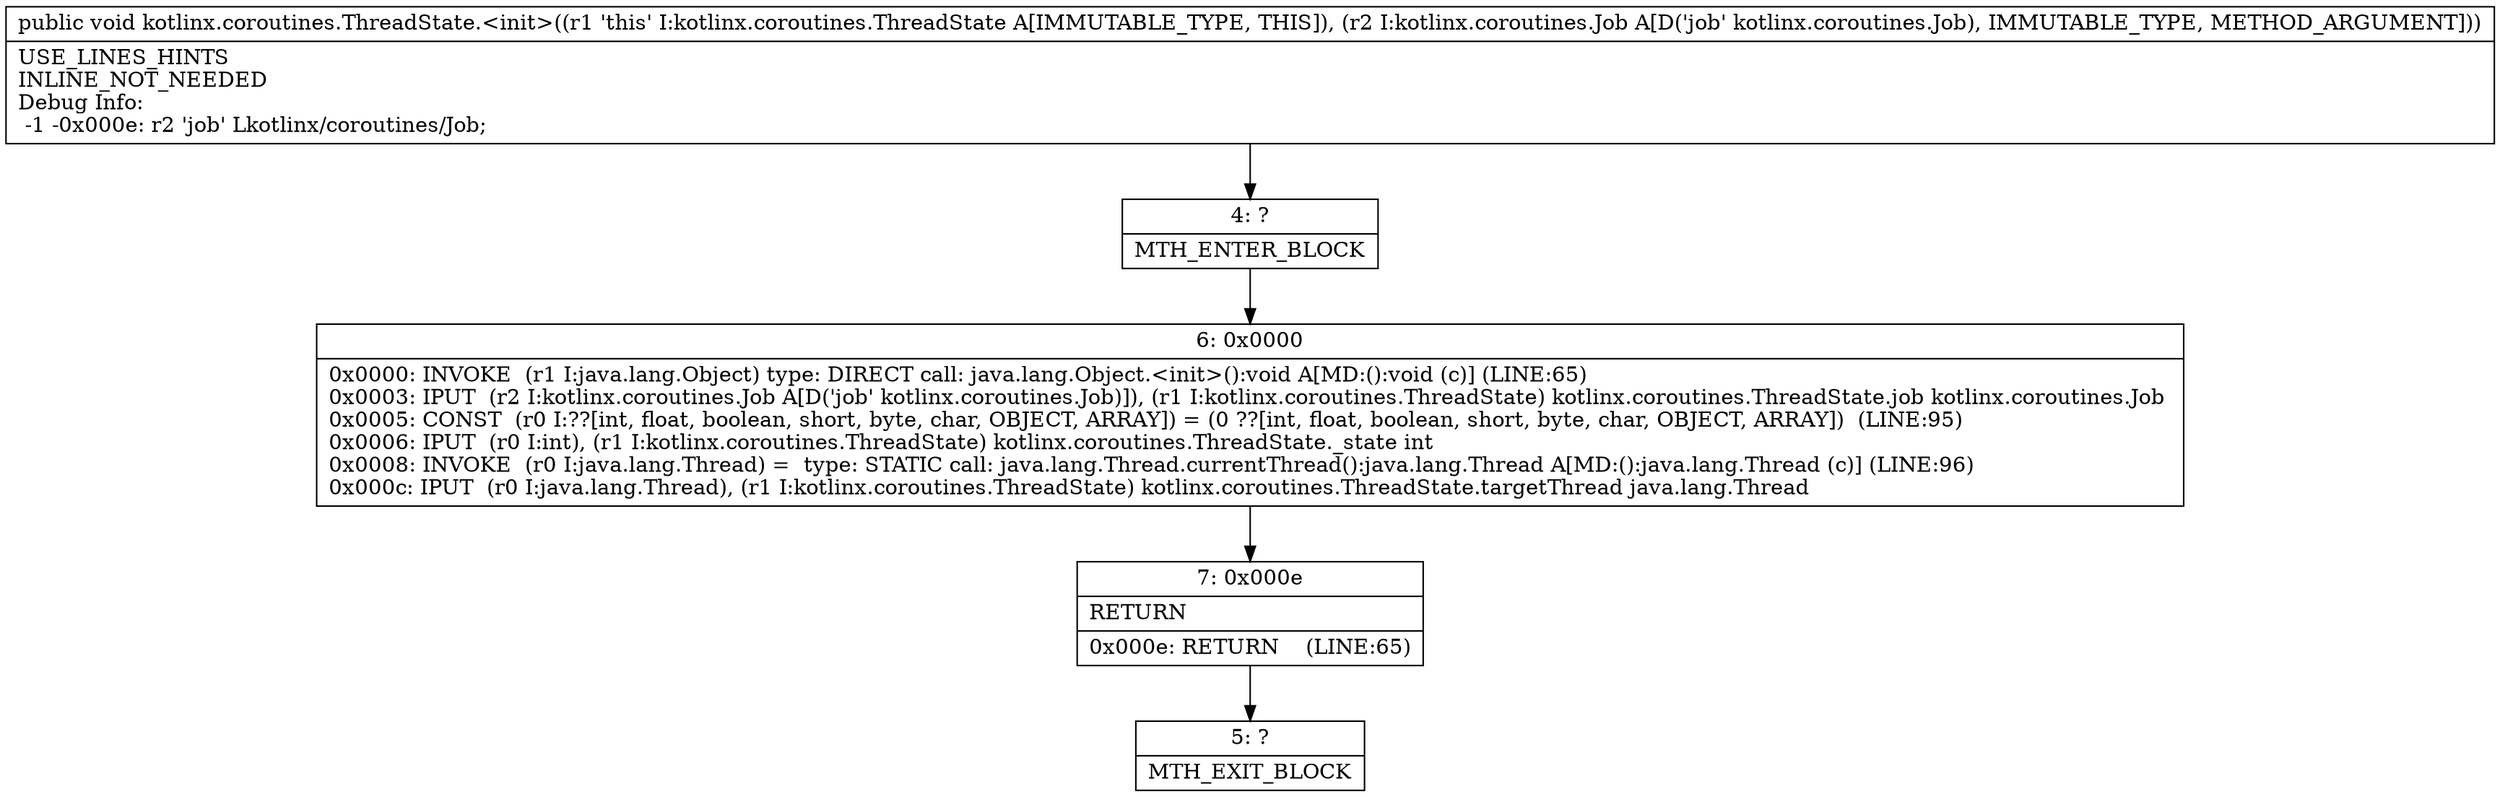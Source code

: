 digraph "CFG forkotlinx.coroutines.ThreadState.\<init\>(Lkotlinx\/coroutines\/Job;)V" {
Node_4 [shape=record,label="{4\:\ ?|MTH_ENTER_BLOCK\l}"];
Node_6 [shape=record,label="{6\:\ 0x0000|0x0000: INVOKE  (r1 I:java.lang.Object) type: DIRECT call: java.lang.Object.\<init\>():void A[MD:():void (c)] (LINE:65)\l0x0003: IPUT  (r2 I:kotlinx.coroutines.Job A[D('job' kotlinx.coroutines.Job)]), (r1 I:kotlinx.coroutines.ThreadState) kotlinx.coroutines.ThreadState.job kotlinx.coroutines.Job \l0x0005: CONST  (r0 I:??[int, float, boolean, short, byte, char, OBJECT, ARRAY]) = (0 ??[int, float, boolean, short, byte, char, OBJECT, ARRAY])  (LINE:95)\l0x0006: IPUT  (r0 I:int), (r1 I:kotlinx.coroutines.ThreadState) kotlinx.coroutines.ThreadState._state int \l0x0008: INVOKE  (r0 I:java.lang.Thread) =  type: STATIC call: java.lang.Thread.currentThread():java.lang.Thread A[MD:():java.lang.Thread (c)] (LINE:96)\l0x000c: IPUT  (r0 I:java.lang.Thread), (r1 I:kotlinx.coroutines.ThreadState) kotlinx.coroutines.ThreadState.targetThread java.lang.Thread \l}"];
Node_7 [shape=record,label="{7\:\ 0x000e|RETURN\l|0x000e: RETURN    (LINE:65)\l}"];
Node_5 [shape=record,label="{5\:\ ?|MTH_EXIT_BLOCK\l}"];
MethodNode[shape=record,label="{public void kotlinx.coroutines.ThreadState.\<init\>((r1 'this' I:kotlinx.coroutines.ThreadState A[IMMUTABLE_TYPE, THIS]), (r2 I:kotlinx.coroutines.Job A[D('job' kotlinx.coroutines.Job), IMMUTABLE_TYPE, METHOD_ARGUMENT]))  | USE_LINES_HINTS\lINLINE_NOT_NEEDED\lDebug Info:\l  \-1 \-0x000e: r2 'job' Lkotlinx\/coroutines\/Job;\l}"];
MethodNode -> Node_4;Node_4 -> Node_6;
Node_6 -> Node_7;
Node_7 -> Node_5;
}

